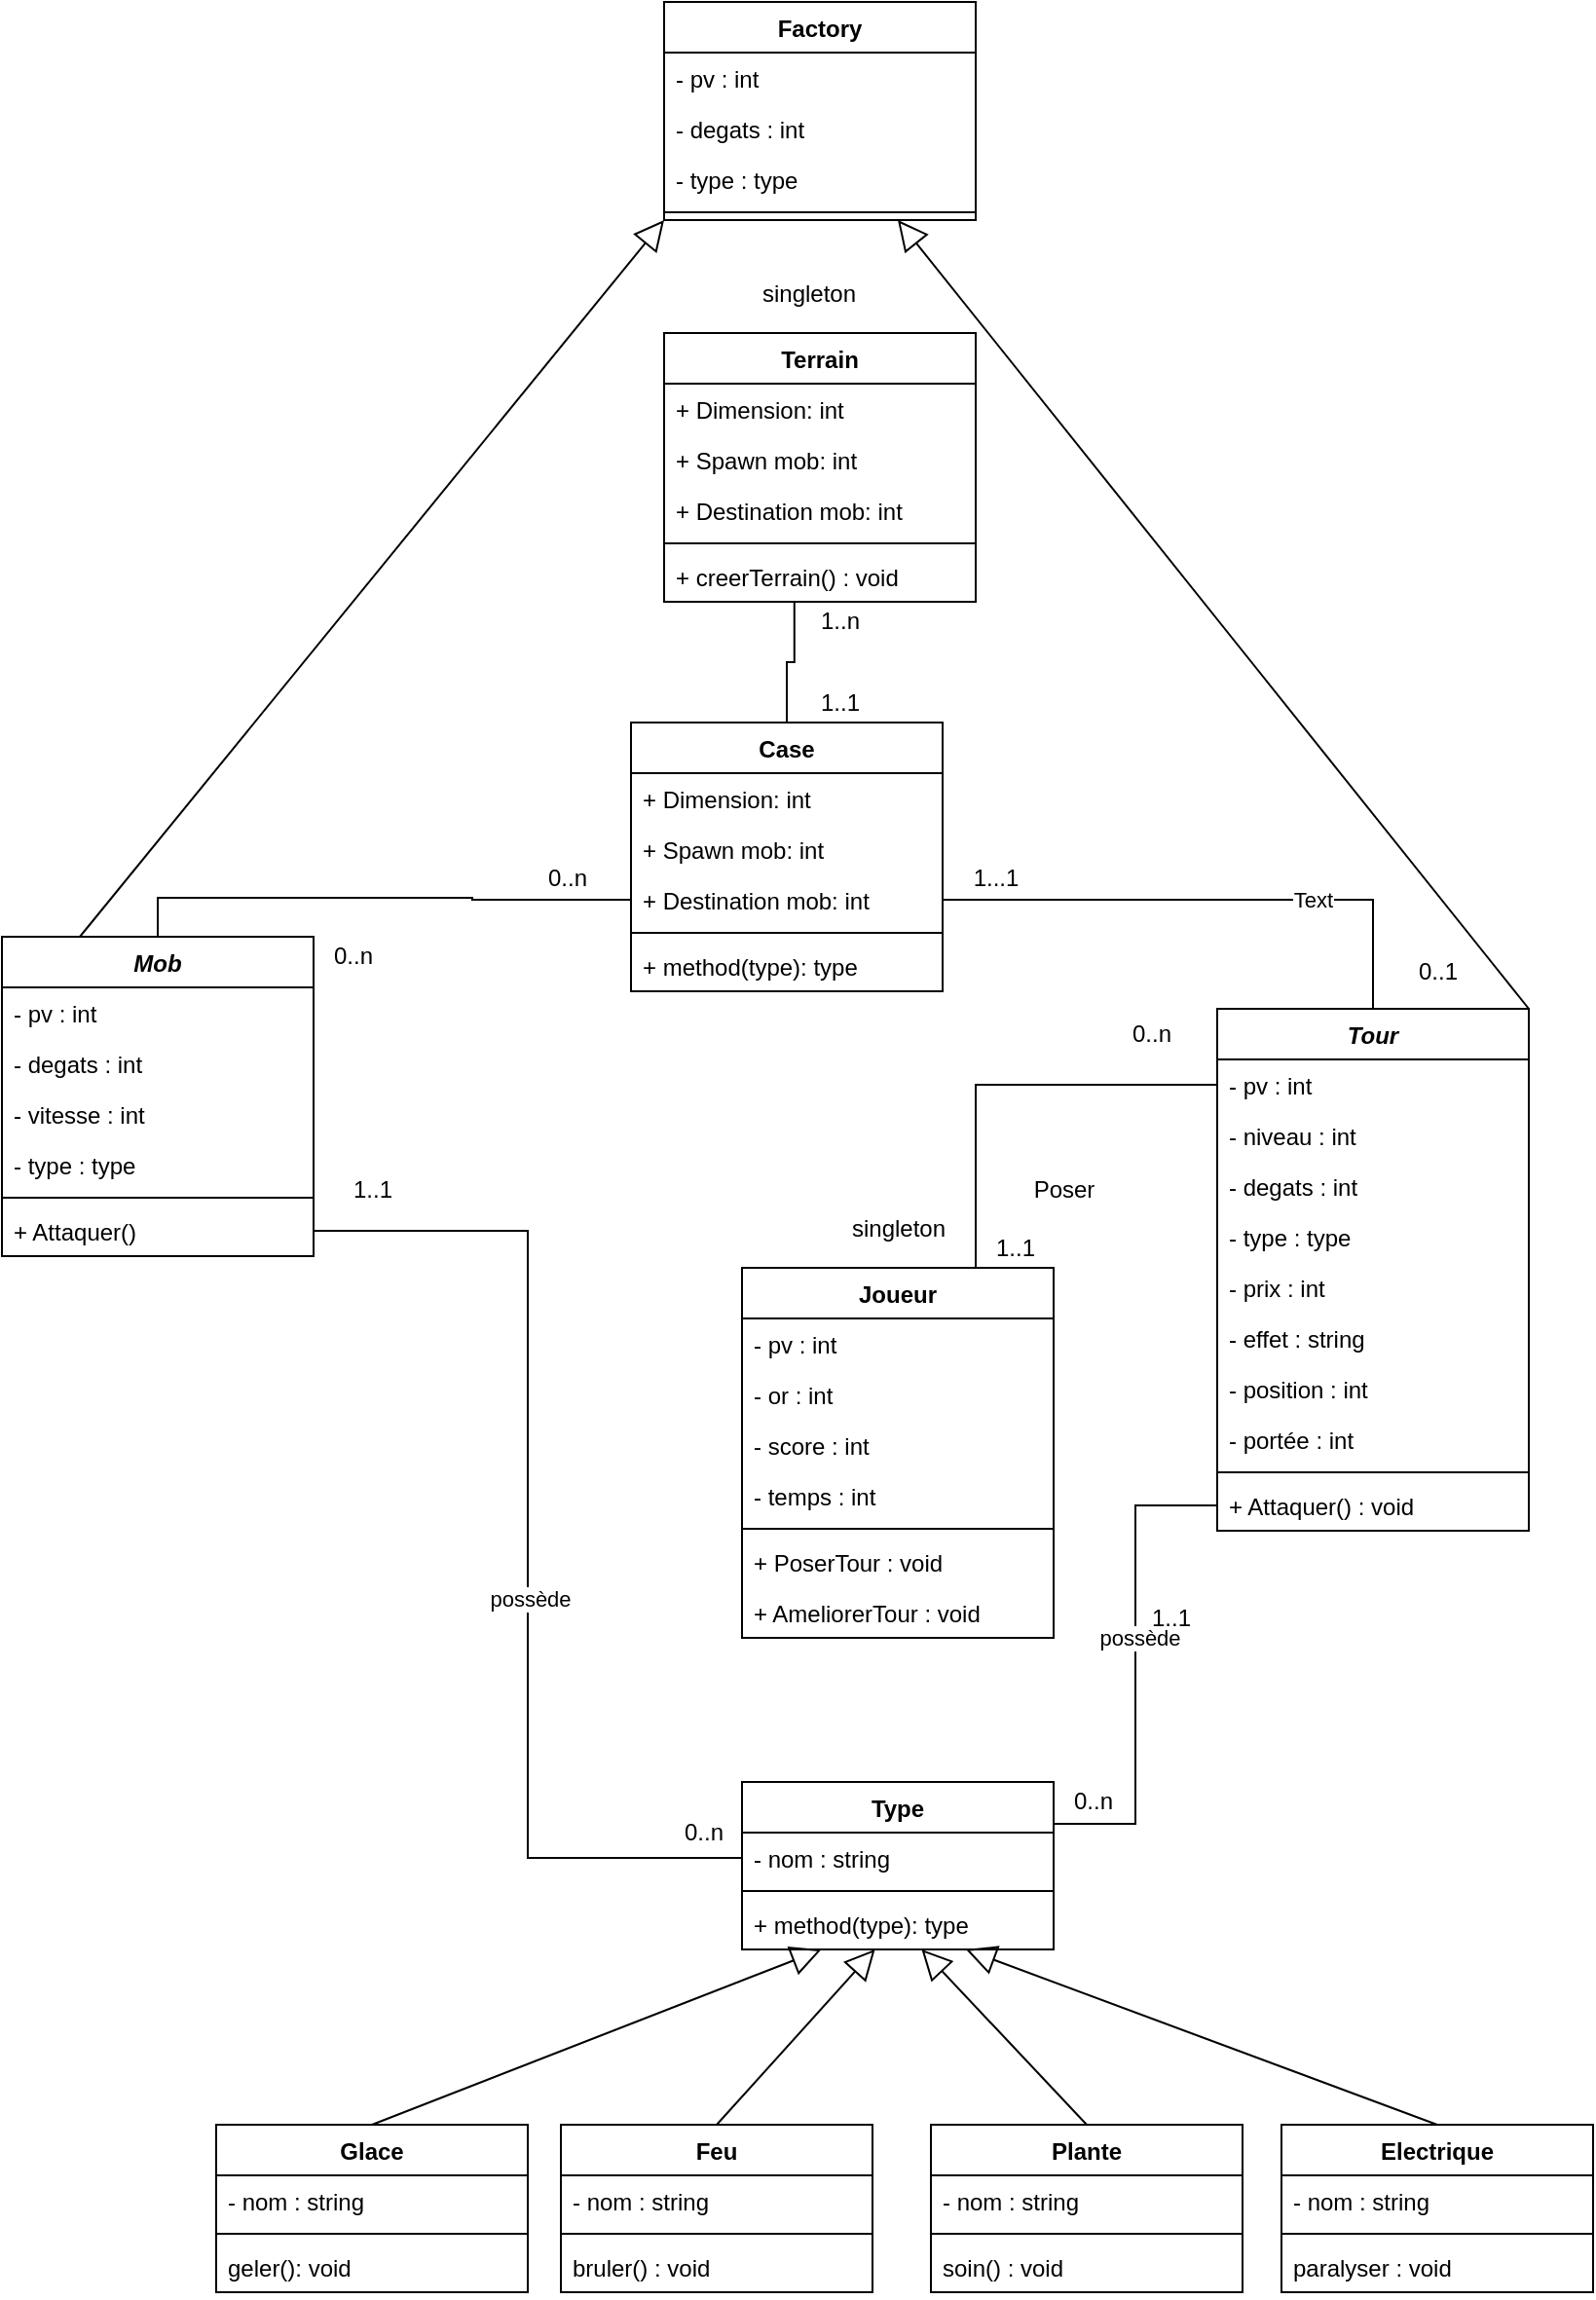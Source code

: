 <mxfile version="15.8.7" type="device" pages="2"><diagram id="EmBpW3RDlVg6B6B1GJY_" name="diagramme de classe"><mxGraphModel dx="1955" dy="2497" grid="1" gridSize="10" guides="1" tooltips="1" connect="1" arrows="1" fold="1" page="1" pageScale="1" pageWidth="827" pageHeight="1169" background="#ffffff" math="0" shadow="0"><root><mxCell id="0"/><mxCell id="1" parent="0"/><mxCell id="gAG1mMB9Tep4k42APc6P-18" style="edgeStyle=orthogonalEdgeStyle;rounded=0;orthogonalLoop=1;jettySize=auto;html=1;exitX=0.5;exitY=0;exitDx=0;exitDy=0;entryX=1;entryY=0.5;entryDx=0;entryDy=0;endArrow=none;endFill=0;" parent="1" source="VkVKWsxi1xjPGiSWMFMG-6" target="gAG1mMB9Tep4k42APc6P-12" edge="1"><mxGeometry relative="1" as="geometry"/></mxCell><mxCell id="UgbPwAUs_kIXQ5jjIRaA-3" value="Text" style="edgeLabel;html=1;align=center;verticalAlign=middle;resizable=0;points=[];" parent="gAG1mMB9Tep4k42APc6P-18" vertex="1" connectable="0"><mxGeometry x="-0.372" relative="1" as="geometry"><mxPoint as="offset"/></mxGeometry></mxCell><mxCell id="VkVKWsxi1xjPGiSWMFMG-6" value="Tour" style="swimlane;fontStyle=3;align=center;verticalAlign=top;childLayout=stackLayout;horizontal=1;startSize=26;horizontalStack=0;resizeParent=1;resizeParentMax=0;resizeLast=0;collapsible=1;marginBottom=0;" parent="1" vertex="1"><mxGeometry x="634" y="317" width="160" height="268" as="geometry"/></mxCell><mxCell id="VkVKWsxi1xjPGiSWMFMG-7" value="- pv : int" style="text;strokeColor=none;fillColor=none;align=left;verticalAlign=top;spacingLeft=4;spacingRight=4;overflow=hidden;rotatable=0;points=[[0,0.5],[1,0.5]];portConstraint=eastwest;" parent="VkVKWsxi1xjPGiSWMFMG-6" vertex="1"><mxGeometry y="26" width="160" height="26" as="geometry"/></mxCell><mxCell id="4QSFFABen2oThH4c9vLu-1" value="- niveau : int" style="text;strokeColor=none;fillColor=none;align=left;verticalAlign=top;spacingLeft=4;spacingRight=4;overflow=hidden;rotatable=0;points=[[0,0.5],[1,0.5]];portConstraint=eastwest;" parent="VkVKWsxi1xjPGiSWMFMG-6" vertex="1"><mxGeometry y="52" width="160" height="26" as="geometry"/></mxCell><mxCell id="4QSFFABen2oThH4c9vLu-2" value="- degats : int" style="text;strokeColor=none;fillColor=none;align=left;verticalAlign=top;spacingLeft=4;spacingRight=4;overflow=hidden;rotatable=0;points=[[0,0.5],[1,0.5]];portConstraint=eastwest;" parent="VkVKWsxi1xjPGiSWMFMG-6" vertex="1"><mxGeometry y="78" width="160" height="26" as="geometry"/></mxCell><mxCell id="J_K-uW6RaDed9-RHgJJG-1" value="- type : type" style="text;strokeColor=none;fillColor=none;align=left;verticalAlign=top;spacingLeft=4;spacingRight=4;overflow=hidden;rotatable=0;points=[[0,0.5],[1,0.5]];portConstraint=eastwest;" parent="VkVKWsxi1xjPGiSWMFMG-6" vertex="1"><mxGeometry y="104" width="160" height="26" as="geometry"/></mxCell><mxCell id="2eD3uiwwN01aJKnx6eJo-1" value="- prix : int" style="text;strokeColor=none;fillColor=none;align=left;verticalAlign=top;spacingLeft=4;spacingRight=4;overflow=hidden;rotatable=0;points=[[0,0.5],[1,0.5]];portConstraint=eastwest;" parent="VkVKWsxi1xjPGiSWMFMG-6" vertex="1"><mxGeometry y="130" width="160" height="26" as="geometry"/></mxCell><mxCell id="2eD3uiwwN01aJKnx6eJo-2" value="- effet : string" style="text;strokeColor=none;fillColor=none;align=left;verticalAlign=top;spacingLeft=4;spacingRight=4;overflow=hidden;rotatable=0;points=[[0,0.5],[1,0.5]];portConstraint=eastwest;" parent="VkVKWsxi1xjPGiSWMFMG-6" vertex="1"><mxGeometry y="156" width="160" height="26" as="geometry"/></mxCell><mxCell id="gAG1mMB9Tep4k42APc6P-5" value="- position : int" style="text;strokeColor=none;fillColor=none;align=left;verticalAlign=top;spacingLeft=4;spacingRight=4;overflow=hidden;rotatable=0;points=[[0,0.5],[1,0.5]];portConstraint=eastwest;" parent="VkVKWsxi1xjPGiSWMFMG-6" vertex="1"><mxGeometry y="182" width="160" height="26" as="geometry"/></mxCell><mxCell id="gAG1mMB9Tep4k42APc6P-8" value="- portée : int" style="text;strokeColor=none;fillColor=none;align=left;verticalAlign=top;spacingLeft=4;spacingRight=4;overflow=hidden;rotatable=0;points=[[0,0.5],[1,0.5]];portConstraint=eastwest;" parent="VkVKWsxi1xjPGiSWMFMG-6" vertex="1"><mxGeometry y="208" width="160" height="26" as="geometry"/></mxCell><mxCell id="VkVKWsxi1xjPGiSWMFMG-8" value="" style="line;strokeWidth=1;fillColor=none;align=left;verticalAlign=middle;spacingTop=-1;spacingLeft=3;spacingRight=3;rotatable=0;labelPosition=right;points=[];portConstraint=eastwest;" parent="VkVKWsxi1xjPGiSWMFMG-6" vertex="1"><mxGeometry y="234" width="160" height="8" as="geometry"/></mxCell><mxCell id="VkVKWsxi1xjPGiSWMFMG-9" value="+ Attaquer() : void" style="text;strokeColor=none;fillColor=none;align=left;verticalAlign=top;spacingLeft=4;spacingRight=4;overflow=hidden;rotatable=0;points=[[0,0.5],[1,0.5]];portConstraint=eastwest;" parent="VkVKWsxi1xjPGiSWMFMG-6" vertex="1"><mxGeometry y="242" width="160" height="26" as="geometry"/></mxCell><mxCell id="gAG1mMB9Tep4k42APc6P-17" style="edgeStyle=orthogonalEdgeStyle;rounded=0;orthogonalLoop=1;jettySize=auto;html=1;exitX=0.5;exitY=0;exitDx=0;exitDy=0;endArrow=none;endFill=0;" parent="1" source="VkVKWsxi1xjPGiSWMFMG-66" target="gAG1mMB9Tep4k42APc6P-12" edge="1"><mxGeometry relative="1" as="geometry"/></mxCell><mxCell id="VkVKWsxi1xjPGiSWMFMG-66" value="Mob" style="swimlane;fontStyle=3;align=center;verticalAlign=top;childLayout=stackLayout;horizontal=1;startSize=26;horizontalStack=0;resizeParent=1;resizeParentMax=0;resizeLast=0;collapsible=1;marginBottom=0;" parent="1" vertex="1"><mxGeometry x="10" y="280" width="160" height="164" as="geometry"/></mxCell><mxCell id="VkVKWsxi1xjPGiSWMFMG-67" value="- pv : int" style="text;strokeColor=none;fillColor=none;align=left;verticalAlign=top;spacingLeft=4;spacingRight=4;overflow=hidden;rotatable=0;points=[[0,0.5],[1,0.5]];portConstraint=eastwest;" parent="VkVKWsxi1xjPGiSWMFMG-66" vertex="1"><mxGeometry y="26" width="160" height="26" as="geometry"/></mxCell><mxCell id="4QSFFABen2oThH4c9vLu-5" value="- degats : int&#10;" style="text;strokeColor=none;fillColor=none;align=left;verticalAlign=top;spacingLeft=4;spacingRight=4;overflow=hidden;rotatable=0;points=[[0,0.5],[1,0.5]];portConstraint=eastwest;" parent="VkVKWsxi1xjPGiSWMFMG-66" vertex="1"><mxGeometry y="52" width="160" height="26" as="geometry"/></mxCell><mxCell id="4QSFFABen2oThH4c9vLu-6" value="- vitesse : int&#10;" style="text;strokeColor=none;fillColor=none;align=left;verticalAlign=top;spacingLeft=4;spacingRight=4;overflow=hidden;rotatable=0;points=[[0,0.5],[1,0.5]];portConstraint=eastwest;" parent="VkVKWsxi1xjPGiSWMFMG-66" vertex="1"><mxGeometry y="78" width="160" height="26" as="geometry"/></mxCell><mxCell id="J_K-uW6RaDed9-RHgJJG-3" value="- type : type" style="text;strokeColor=none;fillColor=none;align=left;verticalAlign=top;spacingLeft=4;spacingRight=4;overflow=hidden;rotatable=0;points=[[0,0.5],[1,0.5]];portConstraint=eastwest;" parent="VkVKWsxi1xjPGiSWMFMG-66" vertex="1"><mxGeometry y="104" width="160" height="26" as="geometry"/></mxCell><mxCell id="VkVKWsxi1xjPGiSWMFMG-68" value="" style="line;strokeWidth=1;fillColor=none;align=left;verticalAlign=middle;spacingTop=-1;spacingLeft=3;spacingRight=3;rotatable=0;labelPosition=right;points=[];portConstraint=eastwest;" parent="VkVKWsxi1xjPGiSWMFMG-66" vertex="1"><mxGeometry y="130" width="160" height="8" as="geometry"/></mxCell><mxCell id="VkVKWsxi1xjPGiSWMFMG-69" value="+ Attaquer()" style="text;strokeColor=none;fillColor=none;align=left;verticalAlign=top;spacingLeft=4;spacingRight=4;overflow=hidden;rotatable=0;points=[[0,0.5],[1,0.5]];portConstraint=eastwest;" parent="VkVKWsxi1xjPGiSWMFMG-66" vertex="1"><mxGeometry y="138" width="160" height="26" as="geometry"/></mxCell><mxCell id="VkVKWsxi1xjPGiSWMFMG-78" value="Terrain" style="swimlane;fontStyle=1;align=center;verticalAlign=top;childLayout=stackLayout;horizontal=1;startSize=26;horizontalStack=0;resizeParent=1;resizeParentMax=0;resizeLast=0;collapsible=1;marginBottom=0;" parent="1" vertex="1"><mxGeometry x="350" y="-30" width="160" height="138" as="geometry"/></mxCell><mxCell id="VkVKWsxi1xjPGiSWMFMG-79" value="+ Dimension: int" style="text;strokeColor=none;fillColor=none;align=left;verticalAlign=top;spacingLeft=4;spacingRight=4;overflow=hidden;rotatable=0;points=[[0,0.5],[1,0.5]];portConstraint=eastwest;" parent="VkVKWsxi1xjPGiSWMFMG-78" vertex="1"><mxGeometry y="26" width="160" height="26" as="geometry"/></mxCell><mxCell id="4QSFFABen2oThH4c9vLu-8" value="+ Spawn mob: int" style="text;strokeColor=none;fillColor=none;align=left;verticalAlign=top;spacingLeft=4;spacingRight=4;overflow=hidden;rotatable=0;points=[[0,0.5],[1,0.5]];portConstraint=eastwest;" parent="VkVKWsxi1xjPGiSWMFMG-78" vertex="1"><mxGeometry y="52" width="160" height="26" as="geometry"/></mxCell><mxCell id="4QSFFABen2oThH4c9vLu-9" value="+ Destination mob: int" style="text;strokeColor=none;fillColor=none;align=left;verticalAlign=top;spacingLeft=4;spacingRight=4;overflow=hidden;rotatable=0;points=[[0,0.5],[1,0.5]];portConstraint=eastwest;" parent="VkVKWsxi1xjPGiSWMFMG-78" vertex="1"><mxGeometry y="78" width="160" height="26" as="geometry"/></mxCell><mxCell id="VkVKWsxi1xjPGiSWMFMG-80" value="" style="line;strokeWidth=1;fillColor=none;align=left;verticalAlign=middle;spacingTop=-1;spacingLeft=3;spacingRight=3;rotatable=0;labelPosition=right;points=[];portConstraint=eastwest;" parent="VkVKWsxi1xjPGiSWMFMG-78" vertex="1"><mxGeometry y="104" width="160" height="8" as="geometry"/></mxCell><mxCell id="VkVKWsxi1xjPGiSWMFMG-81" value="+ creerTerrain() : void" style="text;strokeColor=none;fillColor=none;align=left;verticalAlign=top;spacingLeft=4;spacingRight=4;overflow=hidden;rotatable=0;points=[[0,0.5],[1,0.5]];portConstraint=eastwest;" parent="VkVKWsxi1xjPGiSWMFMG-78" vertex="1"><mxGeometry y="112" width="160" height="26" as="geometry"/></mxCell><mxCell id="VkVKWsxi1xjPGiSWMFMG-509" value="Joueur" style="swimlane;fontStyle=1;align=center;verticalAlign=top;childLayout=stackLayout;horizontal=1;startSize=26;horizontalStack=0;resizeParent=1;resizeParentMax=0;resizeLast=0;collapsible=1;marginBottom=0;" parent="1" vertex="1"><mxGeometry x="390" y="450" width="160" height="190" as="geometry"/></mxCell><mxCell id="VkVKWsxi1xjPGiSWMFMG-510" value="- pv : int" style="text;strokeColor=none;fillColor=none;align=left;verticalAlign=top;spacingLeft=4;spacingRight=4;overflow=hidden;rotatable=0;points=[[0,0.5],[1,0.5]];portConstraint=eastwest;" parent="VkVKWsxi1xjPGiSWMFMG-509" vertex="1"><mxGeometry y="26" width="160" height="26" as="geometry"/></mxCell><mxCell id="VkVKWsxi1xjPGiSWMFMG-513" value="- or : int" style="text;strokeColor=none;fillColor=none;align=left;verticalAlign=top;spacingLeft=4;spacingRight=4;overflow=hidden;rotatable=0;points=[[0,0.5],[1,0.5]];portConstraint=eastwest;" parent="VkVKWsxi1xjPGiSWMFMG-509" vertex="1"><mxGeometry y="52" width="160" height="26" as="geometry"/></mxCell><mxCell id="4QSFFABen2oThH4c9vLu-7" value="- score : int" style="text;strokeColor=none;fillColor=none;align=left;verticalAlign=top;spacingLeft=4;spacingRight=4;overflow=hidden;rotatable=0;points=[[0,0.5],[1,0.5]];portConstraint=eastwest;" parent="VkVKWsxi1xjPGiSWMFMG-509" vertex="1"><mxGeometry y="78" width="160" height="26" as="geometry"/></mxCell><mxCell id="Y_7Co-z8V8lzNcfiT8c5-1" value="- temps : int" style="text;strokeColor=none;fillColor=none;align=left;verticalAlign=top;spacingLeft=4;spacingRight=4;overflow=hidden;rotatable=0;points=[[0,0.5],[1,0.5]];portConstraint=eastwest;" parent="VkVKWsxi1xjPGiSWMFMG-509" vertex="1"><mxGeometry y="104" width="160" height="26" as="geometry"/></mxCell><mxCell id="VkVKWsxi1xjPGiSWMFMG-511" value="" style="line;strokeWidth=1;fillColor=none;align=left;verticalAlign=middle;spacingTop=-1;spacingLeft=3;spacingRight=3;rotatable=0;labelPosition=right;points=[];portConstraint=eastwest;" parent="VkVKWsxi1xjPGiSWMFMG-509" vertex="1"><mxGeometry y="130" width="160" height="8" as="geometry"/></mxCell><mxCell id="VkVKWsxi1xjPGiSWMFMG-512" value="+ PoserTour : void" style="text;strokeColor=none;fillColor=none;align=left;verticalAlign=top;spacingLeft=4;spacingRight=4;overflow=hidden;rotatable=0;points=[[0,0.5],[1,0.5]];portConstraint=eastwest;" parent="VkVKWsxi1xjPGiSWMFMG-509" vertex="1"><mxGeometry y="138" width="160" height="26" as="geometry"/></mxCell><mxCell id="vvhyun2tBKtO1V4ecZJ4-2" value="+ AmeliorerTour : void" style="text;strokeColor=none;fillColor=none;align=left;verticalAlign=top;spacingLeft=4;spacingRight=4;overflow=hidden;rotatable=0;points=[[0,0.5],[1,0.5]];portConstraint=eastwest;" parent="VkVKWsxi1xjPGiSWMFMG-509" vertex="1"><mxGeometry y="164" width="160" height="26" as="geometry"/></mxCell><mxCell id="VkVKWsxi1xjPGiSWMFMG-514" value="singleton" style="text;html=1;align=center;verticalAlign=middle;resizable=0;points=[];autosize=1;strokeColor=none;fillColor=none;" parent="1" vertex="1"><mxGeometry x="440" y="420" width="60" height="20" as="geometry"/></mxCell><mxCell id="VkVKWsxi1xjPGiSWMFMG-515" value="singleton" style="text;html=1;align=center;verticalAlign=middle;resizable=0;points=[];autosize=1;strokeColor=none;fillColor=none;" parent="1" vertex="1"><mxGeometry x="394" y="-60" width="60" height="20" as="geometry"/></mxCell><mxCell id="4QSFFABen2oThH4c9vLu-11" style="edgeStyle=orthogonalEdgeStyle;rounded=0;orthogonalLoop=1;jettySize=auto;html=1;exitX=0;exitY=0.5;exitDx=0;exitDy=0;entryX=0.75;entryY=0;entryDx=0;entryDy=0;endArrow=none;endFill=0;endSize=11;" parent="1" source="VkVKWsxi1xjPGiSWMFMG-7" target="VkVKWsxi1xjPGiSWMFMG-509" edge="1"><mxGeometry relative="1" as="geometry"/></mxCell><mxCell id="4QSFFABen2oThH4c9vLu-12" value="Poser" style="text;html=1;align=center;verticalAlign=middle;resizable=0;points=[];autosize=1;strokeColor=none;fillColor=none;" parent="1" vertex="1"><mxGeometry x="530" y="400" width="50" height="20" as="geometry"/></mxCell><mxCell id="4QSFFABen2oThH4c9vLu-13" value="0..n" style="text;html=1;align=center;verticalAlign=middle;resizable=0;points=[];autosize=1;strokeColor=none;fillColor=none;" parent="1" vertex="1"><mxGeometry x="580" y="320" width="40" height="20" as="geometry"/></mxCell><mxCell id="4QSFFABen2oThH4c9vLu-14" value="1..1" style="text;html=1;align=center;verticalAlign=middle;resizable=0;points=[];autosize=1;strokeColor=none;fillColor=none;" parent="1" vertex="1"><mxGeometry x="510" y="430" width="40" height="20" as="geometry"/></mxCell><mxCell id="4QSFFABen2oThH4c9vLu-18" value="0..n" style="text;html=1;align=center;verticalAlign=middle;resizable=0;points=[];autosize=1;strokeColor=none;fillColor=none;" parent="1" vertex="1"><mxGeometry x="170" y="280" width="40" height="20" as="geometry"/></mxCell><mxCell id="4QSFFABen2oThH4c9vLu-23" value="0..1" style="text;html=1;align=center;verticalAlign=middle;resizable=0;points=[];autosize=1;strokeColor=none;fillColor=none;" parent="1" vertex="1"><mxGeometry x="727" y="288" width="40" height="20" as="geometry"/></mxCell><mxCell id="gAG1mMB9Tep4k42APc6P-1" value="Type" style="swimlane;fontStyle=1;align=center;verticalAlign=top;childLayout=stackLayout;horizontal=1;startSize=26;horizontalStack=0;resizeParent=1;resizeParentMax=0;resizeLast=0;collapsible=1;marginBottom=0;" parent="1" vertex="1"><mxGeometry x="390" y="714" width="160" height="86" as="geometry"/></mxCell><mxCell id="gAG1mMB9Tep4k42APc6P-2" value="- nom : string&#10;" style="text;strokeColor=none;fillColor=none;align=left;verticalAlign=top;spacingLeft=4;spacingRight=4;overflow=hidden;rotatable=0;points=[[0,0.5],[1,0.5]];portConstraint=eastwest;" parent="gAG1mMB9Tep4k42APc6P-1" vertex="1"><mxGeometry y="26" width="160" height="26" as="geometry"/></mxCell><mxCell id="gAG1mMB9Tep4k42APc6P-3" value="" style="line;strokeWidth=1;fillColor=none;align=left;verticalAlign=middle;spacingTop=-1;spacingLeft=3;spacingRight=3;rotatable=0;labelPosition=right;points=[];portConstraint=eastwest;" parent="gAG1mMB9Tep4k42APc6P-1" vertex="1"><mxGeometry y="52" width="160" height="8" as="geometry"/></mxCell><mxCell id="gAG1mMB9Tep4k42APc6P-4" value="+ method(type): type" style="text;strokeColor=none;fillColor=none;align=left;verticalAlign=top;spacingLeft=4;spacingRight=4;overflow=hidden;rotatable=0;points=[[0,0.5],[1,0.5]];portConstraint=eastwest;" parent="gAG1mMB9Tep4k42APc6P-1" vertex="1"><mxGeometry y="60" width="160" height="26" as="geometry"/></mxCell><mxCell id="gAG1mMB9Tep4k42APc6P-6" style="edgeStyle=orthogonalEdgeStyle;rounded=0;orthogonalLoop=1;jettySize=auto;html=1;exitX=0;exitY=0.5;exitDx=0;exitDy=0;entryX=1;entryY=0.25;entryDx=0;entryDy=0;endArrow=none;endFill=0;" parent="1" source="VkVKWsxi1xjPGiSWMFMG-9" target="gAG1mMB9Tep4k42APc6P-1" edge="1"><mxGeometry relative="1" as="geometry"/></mxCell><mxCell id="UgbPwAUs_kIXQ5jjIRaA-2" value="possède" style="edgeLabel;html=1;align=center;verticalAlign=middle;resizable=0;points=[];" parent="gAG1mMB9Tep4k42APc6P-6" vertex="1" connectable="0"><mxGeometry x="-0.118" y="2" relative="1" as="geometry"><mxPoint y="1" as="offset"/></mxGeometry></mxCell><mxCell id="gAG1mMB9Tep4k42APc6P-7" style="edgeStyle=orthogonalEdgeStyle;rounded=0;orthogonalLoop=1;jettySize=auto;html=1;exitX=1;exitY=0.5;exitDx=0;exitDy=0;entryX=0;entryY=0.5;entryDx=0;entryDy=0;endArrow=none;endFill=0;" parent="1" source="VkVKWsxi1xjPGiSWMFMG-69" target="gAG1mMB9Tep4k42APc6P-2" edge="1"><mxGeometry relative="1" as="geometry"><mxPoint x="330.0" y="640" as="sourcePoint"/><mxPoint x="239" y="882.5" as="targetPoint"/></mxGeometry></mxCell><mxCell id="UgbPwAUs_kIXQ5jjIRaA-1" value="possède" style="edgeLabel;html=1;align=center;verticalAlign=middle;resizable=0;points=[];" parent="gAG1mMB9Tep4k42APc6P-7" vertex="1" connectable="0"><mxGeometry x="0.101" y="1" relative="1" as="geometry"><mxPoint as="offset"/></mxGeometry></mxCell><mxCell id="gAG1mMB9Tep4k42APc6P-9" value="Case" style="swimlane;fontStyle=1;align=center;verticalAlign=top;childLayout=stackLayout;horizontal=1;startSize=26;horizontalStack=0;resizeParent=1;resizeParentMax=0;resizeLast=0;collapsible=1;marginBottom=0;" parent="1" vertex="1"><mxGeometry x="333" y="170" width="160" height="138" as="geometry"/></mxCell><mxCell id="gAG1mMB9Tep4k42APc6P-10" value="+ Dimension: int" style="text;strokeColor=none;fillColor=none;align=left;verticalAlign=top;spacingLeft=4;spacingRight=4;overflow=hidden;rotatable=0;points=[[0,0.5],[1,0.5]];portConstraint=eastwest;" parent="gAG1mMB9Tep4k42APc6P-9" vertex="1"><mxGeometry y="26" width="160" height="26" as="geometry"/></mxCell><mxCell id="gAG1mMB9Tep4k42APc6P-11" value="+ Spawn mob: int" style="text;strokeColor=none;fillColor=none;align=left;verticalAlign=top;spacingLeft=4;spacingRight=4;overflow=hidden;rotatable=0;points=[[0,0.5],[1,0.5]];portConstraint=eastwest;" parent="gAG1mMB9Tep4k42APc6P-9" vertex="1"><mxGeometry y="52" width="160" height="26" as="geometry"/></mxCell><mxCell id="gAG1mMB9Tep4k42APc6P-12" value="+ Destination mob: int" style="text;strokeColor=none;fillColor=none;align=left;verticalAlign=top;spacingLeft=4;spacingRight=4;overflow=hidden;rotatable=0;points=[[0,0.5],[1,0.5]];portConstraint=eastwest;" parent="gAG1mMB9Tep4k42APc6P-9" vertex="1"><mxGeometry y="78" width="160" height="26" as="geometry"/></mxCell><mxCell id="gAG1mMB9Tep4k42APc6P-13" value="" style="line;strokeWidth=1;fillColor=none;align=left;verticalAlign=middle;spacingTop=-1;spacingLeft=3;spacingRight=3;rotatable=0;labelPosition=right;points=[];portConstraint=eastwest;" parent="gAG1mMB9Tep4k42APc6P-9" vertex="1"><mxGeometry y="104" width="160" height="8" as="geometry"/></mxCell><mxCell id="gAG1mMB9Tep4k42APc6P-14" value="+ method(type): type" style="text;strokeColor=none;fillColor=none;align=left;verticalAlign=top;spacingLeft=4;spacingRight=4;overflow=hidden;rotatable=0;points=[[0,0.5],[1,0.5]];portConstraint=eastwest;" parent="gAG1mMB9Tep4k42APc6P-9" vertex="1"><mxGeometry y="112" width="160" height="26" as="geometry"/></mxCell><mxCell id="gAG1mMB9Tep4k42APc6P-16" style="edgeStyle=orthogonalEdgeStyle;rounded=0;orthogonalLoop=1;jettySize=auto;html=1;exitX=0.418;exitY=1.004;exitDx=0;exitDy=0;entryX=0.5;entryY=0;entryDx=0;entryDy=0;endArrow=none;endFill=0;exitPerimeter=0;" parent="1" source="VkVKWsxi1xjPGiSWMFMG-81" target="gAG1mMB9Tep4k42APc6P-9" edge="1"><mxGeometry relative="1" as="geometry"><mxPoint x="537" y="170" as="sourcePoint"/><mxPoint x="630" y="500" as="targetPoint"/></mxGeometry></mxCell><mxCell id="gAG1mMB9Tep4k42APc6P-19" value="0..n" style="text;html=1;align=center;verticalAlign=middle;resizable=0;points=[];autosize=1;strokeColor=none;fillColor=none;" parent="1" vertex="1"><mxGeometry x="280" y="240" width="40" height="20" as="geometry"/></mxCell><mxCell id="gAG1mMB9Tep4k42APc6P-20" value="1...1" style="text;html=1;align=center;verticalAlign=middle;resizable=0;points=[];autosize=1;strokeColor=none;fillColor=none;" parent="1" vertex="1"><mxGeometry x="500" y="240" width="40" height="20" as="geometry"/></mxCell><mxCell id="UgbPwAUs_kIXQ5jjIRaA-5" value="1..1" style="text;html=1;align=center;verticalAlign=middle;resizable=0;points=[];autosize=1;strokeColor=none;fillColor=none;" parent="1" vertex="1"><mxGeometry x="180" y="400" width="40" height="20" as="geometry"/></mxCell><mxCell id="UgbPwAUs_kIXQ5jjIRaA-6" value="0..n" style="text;html=1;align=center;verticalAlign=middle;resizable=0;points=[];autosize=1;strokeColor=none;fillColor=none;" parent="1" vertex="1"><mxGeometry x="350" y="730" width="40" height="20" as="geometry"/></mxCell><mxCell id="UgbPwAUs_kIXQ5jjIRaA-7" value="0..n" style="text;html=1;align=center;verticalAlign=middle;resizable=0;points=[];autosize=1;strokeColor=none;fillColor=none;" parent="1" vertex="1"><mxGeometry x="550" y="714" width="40" height="20" as="geometry"/></mxCell><mxCell id="UgbPwAUs_kIXQ5jjIRaA-8" value="1..1" style="text;html=1;align=center;verticalAlign=middle;resizable=0;points=[];autosize=1;strokeColor=none;fillColor=none;" parent="1" vertex="1"><mxGeometry x="590" y="620" width="40" height="20" as="geometry"/></mxCell><mxCell id="MjWdA5sUgBIFAbq5Z7pq-2" value="Plante" style="swimlane;fontStyle=1;align=center;verticalAlign=top;childLayout=stackLayout;horizontal=1;startSize=26;horizontalStack=0;resizeParent=1;resizeParentMax=0;resizeLast=0;collapsible=1;marginBottom=0;" parent="1" vertex="1"><mxGeometry x="487" y="890" width="160" height="86" as="geometry"/></mxCell><mxCell id="MjWdA5sUgBIFAbq5Z7pq-3" value="- nom : string&#10;" style="text;strokeColor=none;fillColor=none;align=left;verticalAlign=top;spacingLeft=4;spacingRight=4;overflow=hidden;rotatable=0;points=[[0,0.5],[1,0.5]];portConstraint=eastwest;" parent="MjWdA5sUgBIFAbq5Z7pq-2" vertex="1"><mxGeometry y="26" width="160" height="26" as="geometry"/></mxCell><mxCell id="MjWdA5sUgBIFAbq5Z7pq-4" value="" style="line;strokeWidth=1;fillColor=none;align=left;verticalAlign=middle;spacingTop=-1;spacingLeft=3;spacingRight=3;rotatable=0;labelPosition=right;points=[];portConstraint=eastwest;" parent="MjWdA5sUgBIFAbq5Z7pq-2" vertex="1"><mxGeometry y="52" width="160" height="8" as="geometry"/></mxCell><mxCell id="MjWdA5sUgBIFAbq5Z7pq-5" value="soin() : void" style="text;strokeColor=none;fillColor=none;align=left;verticalAlign=top;spacingLeft=4;spacingRight=4;overflow=hidden;rotatable=0;points=[[0,0.5],[1,0.5]];portConstraint=eastwest;" parent="MjWdA5sUgBIFAbq5Z7pq-2" vertex="1"><mxGeometry y="60" width="160" height="26" as="geometry"/></mxCell><mxCell id="MjWdA5sUgBIFAbq5Z7pq-6" value="Glace&#10;" style="swimlane;fontStyle=1;align=center;verticalAlign=top;childLayout=stackLayout;horizontal=1;startSize=26;horizontalStack=0;resizeParent=1;resizeParentMax=0;resizeLast=0;collapsible=1;marginBottom=0;" parent="1" vertex="1"><mxGeometry x="120" y="890" width="160" height="86" as="geometry"/></mxCell><mxCell id="MjWdA5sUgBIFAbq5Z7pq-7" value="- nom : string&#10;" style="text;strokeColor=none;fillColor=none;align=left;verticalAlign=top;spacingLeft=4;spacingRight=4;overflow=hidden;rotatable=0;points=[[0,0.5],[1,0.5]];portConstraint=eastwest;" parent="MjWdA5sUgBIFAbq5Z7pq-6" vertex="1"><mxGeometry y="26" width="160" height="26" as="geometry"/></mxCell><mxCell id="MjWdA5sUgBIFAbq5Z7pq-8" value="" style="line;strokeWidth=1;fillColor=none;align=left;verticalAlign=middle;spacingTop=-1;spacingLeft=3;spacingRight=3;rotatable=0;labelPosition=right;points=[];portConstraint=eastwest;" parent="MjWdA5sUgBIFAbq5Z7pq-6" vertex="1"><mxGeometry y="52" width="160" height="8" as="geometry"/></mxCell><mxCell id="MjWdA5sUgBIFAbq5Z7pq-9" value="geler(): void" style="text;strokeColor=none;fillColor=none;align=left;verticalAlign=top;spacingLeft=4;spacingRight=4;overflow=hidden;rotatable=0;points=[[0,0.5],[1,0.5]];portConstraint=eastwest;" parent="MjWdA5sUgBIFAbq5Z7pq-6" vertex="1"><mxGeometry y="60" width="160" height="26" as="geometry"/></mxCell><mxCell id="MjWdA5sUgBIFAbq5Z7pq-10" value="Feu" style="swimlane;fontStyle=1;align=center;verticalAlign=top;childLayout=stackLayout;horizontal=1;startSize=26;horizontalStack=0;resizeParent=1;resizeParentMax=0;resizeLast=0;collapsible=1;marginBottom=0;" parent="1" vertex="1"><mxGeometry x="297" y="890" width="160" height="86" as="geometry"/></mxCell><mxCell id="MjWdA5sUgBIFAbq5Z7pq-11" value="- nom : string&#10;" style="text;strokeColor=none;fillColor=none;align=left;verticalAlign=top;spacingLeft=4;spacingRight=4;overflow=hidden;rotatable=0;points=[[0,0.5],[1,0.5]];portConstraint=eastwest;" parent="MjWdA5sUgBIFAbq5Z7pq-10" vertex="1"><mxGeometry y="26" width="160" height="26" as="geometry"/></mxCell><mxCell id="MjWdA5sUgBIFAbq5Z7pq-12" value="" style="line;strokeWidth=1;fillColor=none;align=left;verticalAlign=middle;spacingTop=-1;spacingLeft=3;spacingRight=3;rotatable=0;labelPosition=right;points=[];portConstraint=eastwest;" parent="MjWdA5sUgBIFAbq5Z7pq-10" vertex="1"><mxGeometry y="52" width="160" height="8" as="geometry"/></mxCell><mxCell id="MjWdA5sUgBIFAbq5Z7pq-13" value="bruler() : void" style="text;strokeColor=none;fillColor=none;align=left;verticalAlign=top;spacingLeft=4;spacingRight=4;overflow=hidden;rotatable=0;points=[[0,0.5],[1,0.5]];portConstraint=eastwest;" parent="MjWdA5sUgBIFAbq5Z7pq-10" vertex="1"><mxGeometry y="60" width="160" height="26" as="geometry"/></mxCell><mxCell id="bQzPMSjvcU97yzGUlyQN-1" value="1..1" style="text;html=1;align=center;verticalAlign=middle;resizable=0;points=[];autosize=1;strokeColor=none;fillColor=none;" parent="1" vertex="1"><mxGeometry x="420" y="150" width="40" height="20" as="geometry"/></mxCell><mxCell id="bQzPMSjvcU97yzGUlyQN-2" value="1..n" style="text;html=1;align=center;verticalAlign=middle;resizable=0;points=[];autosize=1;strokeColor=none;fillColor=none;" parent="1" vertex="1"><mxGeometry x="420" y="108" width="40" height="20" as="geometry"/></mxCell><mxCell id="bQzPMSjvcU97yzGUlyQN-4" value="" style="endArrow=block;html=1;rounded=0;exitX=0.5;exitY=0;exitDx=0;exitDy=0;entryX=0.254;entryY=1.005;entryDx=0;entryDy=0;entryPerimeter=0;endFill=0;endSize=13;" parent="1" source="MjWdA5sUgBIFAbq5Z7pq-6" target="gAG1mMB9Tep4k42APc6P-4" edge="1"><mxGeometry width="50" height="50" relative="1" as="geometry"><mxPoint x="380" y="980" as="sourcePoint"/><mxPoint x="430" y="930" as="targetPoint"/></mxGeometry></mxCell><mxCell id="bQzPMSjvcU97yzGUlyQN-5" value="" style="endArrow=block;html=1;rounded=0;exitX=0.5;exitY=0;exitDx=0;exitDy=0;endFill=0;endSize=13;" parent="1" source="MjWdA5sUgBIFAbq5Z7pq-2" target="gAG1mMB9Tep4k42APc6P-4" edge="1"><mxGeometry width="50" height="50" relative="1" as="geometry"><mxPoint x="280" y="900" as="sourcePoint"/><mxPoint x="440.64" y="810.13" as="targetPoint"/></mxGeometry></mxCell><mxCell id="bQzPMSjvcU97yzGUlyQN-6" value="" style="endArrow=block;html=1;rounded=0;exitX=0.5;exitY=0;exitDx=0;exitDy=0;endFill=0;endSize=13;" parent="1" source="MjWdA5sUgBIFAbq5Z7pq-10" target="gAG1mMB9Tep4k42APc6P-4" edge="1"><mxGeometry width="50" height="50" relative="1" as="geometry"><mxPoint x="290" y="910" as="sourcePoint"/><mxPoint x="450.64" y="820.13" as="targetPoint"/></mxGeometry></mxCell><mxCell id="bQzPMSjvcU97yzGUlyQN-7" value="Electrique" style="swimlane;fontStyle=1;align=center;verticalAlign=top;childLayout=stackLayout;horizontal=1;startSize=26;horizontalStack=0;resizeParent=1;resizeParentMax=0;resizeLast=0;collapsible=1;marginBottom=0;" parent="1" vertex="1"><mxGeometry x="667" y="890" width="160" height="86" as="geometry"/></mxCell><mxCell id="bQzPMSjvcU97yzGUlyQN-8" value="- nom : string&#10;" style="text;strokeColor=none;fillColor=none;align=left;verticalAlign=top;spacingLeft=4;spacingRight=4;overflow=hidden;rotatable=0;points=[[0,0.5],[1,0.5]];portConstraint=eastwest;" parent="bQzPMSjvcU97yzGUlyQN-7" vertex="1"><mxGeometry y="26" width="160" height="26" as="geometry"/></mxCell><mxCell id="bQzPMSjvcU97yzGUlyQN-9" value="" style="line;strokeWidth=1;fillColor=none;align=left;verticalAlign=middle;spacingTop=-1;spacingLeft=3;spacingRight=3;rotatable=0;labelPosition=right;points=[];portConstraint=eastwest;" parent="bQzPMSjvcU97yzGUlyQN-7" vertex="1"><mxGeometry y="52" width="160" height="8" as="geometry"/></mxCell><mxCell id="bQzPMSjvcU97yzGUlyQN-10" value="paralyser : void" style="text;strokeColor=none;fillColor=none;align=left;verticalAlign=top;spacingLeft=4;spacingRight=4;overflow=hidden;rotatable=0;points=[[0,0.5],[1,0.5]];portConstraint=eastwest;" parent="bQzPMSjvcU97yzGUlyQN-7" vertex="1"><mxGeometry y="60" width="160" height="26" as="geometry"/></mxCell><mxCell id="bQzPMSjvcU97yzGUlyQN-11" value="" style="endArrow=block;html=1;rounded=0;exitX=0.5;exitY=0;exitDx=0;exitDy=0;endFill=0;endSize=13;" parent="1" source="bQzPMSjvcU97yzGUlyQN-7" target="gAG1mMB9Tep4k42APc6P-4" edge="1"><mxGeometry width="50" height="50" relative="1" as="geometry"><mxPoint x="539.0" y="900" as="sourcePoint"/><mxPoint x="487.447" y="810.0" as="targetPoint"/></mxGeometry></mxCell><mxCell id="weGr8PfreHSaE7kbS1rh-1" value="Factory&#10;" style="swimlane;fontStyle=1;align=center;verticalAlign=top;childLayout=stackLayout;horizontal=1;startSize=26;horizontalStack=0;resizeParent=1;resizeParentMax=0;resizeLast=0;collapsible=1;marginBottom=0;" vertex="1" parent="1"><mxGeometry x="350" y="-200" width="160" height="112" as="geometry"/></mxCell><mxCell id="weGr8PfreHSaE7kbS1rh-2" value="- pv : int" style="text;strokeColor=none;fillColor=none;align=left;verticalAlign=top;spacingLeft=4;spacingRight=4;overflow=hidden;rotatable=0;points=[[0,0.5],[1,0.5]];portConstraint=eastwest;" vertex="1" parent="weGr8PfreHSaE7kbS1rh-1"><mxGeometry y="26" width="160" height="26" as="geometry"/></mxCell><mxCell id="weGr8PfreHSaE7kbS1rh-5" value="- degats : int" style="text;strokeColor=none;fillColor=none;align=left;verticalAlign=top;spacingLeft=4;spacingRight=4;overflow=hidden;rotatable=0;points=[[0,0.5],[1,0.5]];portConstraint=eastwest;" vertex="1" parent="weGr8PfreHSaE7kbS1rh-1"><mxGeometry y="52" width="160" height="26" as="geometry"/></mxCell><mxCell id="weGr8PfreHSaE7kbS1rh-6" value="- type : type" style="text;strokeColor=none;fillColor=none;align=left;verticalAlign=top;spacingLeft=4;spacingRight=4;overflow=hidden;rotatable=0;points=[[0,0.5],[1,0.5]];portConstraint=eastwest;" vertex="1" parent="weGr8PfreHSaE7kbS1rh-1"><mxGeometry y="78" width="160" height="26" as="geometry"/></mxCell><mxCell id="weGr8PfreHSaE7kbS1rh-3" value="" style="line;strokeWidth=1;fillColor=none;align=left;verticalAlign=middle;spacingTop=-1;spacingLeft=3;spacingRight=3;rotatable=0;labelPosition=right;points=[];portConstraint=eastwest;" vertex="1" parent="weGr8PfreHSaE7kbS1rh-1"><mxGeometry y="104" width="160" height="8" as="geometry"/></mxCell><mxCell id="weGr8PfreHSaE7kbS1rh-7" value="" style="endArrow=block;html=1;rounded=0;exitX=0.25;exitY=0;exitDx=0;exitDy=0;endFill=0;endSize=13;entryX=0;entryY=1;entryDx=0;entryDy=0;" edge="1" parent="1" source="VkVKWsxi1xjPGiSWMFMG-66" target="weGr8PfreHSaE7kbS1rh-1"><mxGeometry width="50" height="50" relative="1" as="geometry"><mxPoint x="210" y="900" as="sourcePoint"/><mxPoint x="170" y="-234.444" as="targetPoint"/></mxGeometry></mxCell><mxCell id="weGr8PfreHSaE7kbS1rh-11" value="" style="endArrow=block;html=1;rounded=0;exitX=1;exitY=0;exitDx=0;exitDy=0;endFill=0;endSize=13;entryX=0.75;entryY=1;entryDx=0;entryDy=0;" edge="1" parent="1" source="VkVKWsxi1xjPGiSWMFMG-6" target="weGr8PfreHSaE7kbS1rh-1"><mxGeometry width="50" height="50" relative="1" as="geometry"><mxPoint x="60" y="290" as="sourcePoint"/><mxPoint x="360" y="-78" as="targetPoint"/></mxGeometry></mxCell></root></mxGraphModel></diagram><diagram id="zMu3X5l6wI_c0aKfCz09" name="Use case"><mxGraphModel dx="1117" dy="1928" grid="1" gridSize="10" guides="1" tooltips="1" connect="1" arrows="1" fold="1" page="1" pageScale="1" pageWidth="827" pageHeight="1169" math="0" shadow="0"><root><mxCell id="QUNyJxa9rhVmYqFVd8v7-0"/><mxCell id="QUNyJxa9rhVmYqFVd8v7-1" parent="QUNyJxa9rhVmYqFVd8v7-0"/><mxCell id="Ce47N0rt81TMovhCrM2S-0" value="LE JEU" style="whiteSpace=wrap;html=1;aspect=fixed;verticalAlign=top;align=left;" parent="QUNyJxa9rhVmYqFVd8v7-1" vertex="1"><mxGeometry x="160" y="-70" width="540" height="540" as="geometry"/></mxCell><mxCell id="2YYS8RcqtZFHeL659jfZ-0" value="Joueur" style="shape=umlActor;verticalLabelPosition=bottom;verticalAlign=top;html=1;outlineConnect=0;" parent="QUNyJxa9rhVmYqFVd8v7-1" vertex="1"><mxGeometry x="100" y="140" width="30" height="60" as="geometry"/></mxCell><mxCell id="2YYS8RcqtZFHeL659jfZ-6" value="Poser une tour" style="ellipse;whiteSpace=wrap;html=1;" parent="QUNyJxa9rhVmYqFVd8v7-1" vertex="1"><mxGeometry x="319" y="150" width="190" height="70" as="geometry"/></mxCell><mxCell id="2YYS8RcqtZFHeL659jfZ-7" value="Lancer une partie" style="ellipse;whiteSpace=wrap;html=1;" parent="QUNyJxa9rhVmYqFVd8v7-1" vertex="1"><mxGeometry x="254" y="250" width="160" height="60" as="geometry"/></mxCell><mxCell id="2YYS8RcqtZFHeL659jfZ-8" value="Regarder le tableau des scores" style="ellipse;whiteSpace=wrap;html=1;" parent="QUNyJxa9rhVmYqFVd8v7-1" vertex="1"><mxGeometry x="330" y="340" width="160" height="60" as="geometry"/></mxCell><mxCell id="2YYS8RcqtZFHeL659jfZ-12" value="" style="endArrow=none;dashed=1;html=1;rounded=0;exitX=0.5;exitY=1;exitDx=0;exitDy=0;entryX=0.674;entryY=0.057;entryDx=0;entryDy=0;entryPerimeter=0;" parent="QUNyJxa9rhVmYqFVd8v7-1" source="2YYS8RcqtZFHeL659jfZ-6" target="2YYS8RcqtZFHeL659jfZ-7" edge="1"><mxGeometry width="50" height="50" relative="1" as="geometry"><mxPoint x="489.999" y="229.445" as="sourcePoint"/><mxPoint x="406.159" y="180.002" as="targetPoint"/></mxGeometry></mxCell><mxCell id="2YYS8RcqtZFHeL659jfZ-22" value="&amp;lt;&amp;lt;include&amp;gt;&amp;gt;" style="edgeLabel;html=1;align=center;verticalAlign=middle;resizable=0;points=[];" parent="2YYS8RcqtZFHeL659jfZ-12" vertex="1" connectable="0"><mxGeometry x="0.477" y="-2" relative="1" as="geometry"><mxPoint x="16" as="offset"/></mxGeometry></mxCell><mxCell id="2YYS8RcqtZFHeL659jfZ-19" value="" style="endArrow=classic;html=1;rounded=0;exitX=0.5;exitY=0.5;exitDx=0;exitDy=0;exitPerimeter=0;" parent="QUNyJxa9rhVmYqFVd8v7-1" source="2YYS8RcqtZFHeL659jfZ-0" target="2YYS8RcqtZFHeL659jfZ-7" edge="1"><mxGeometry width="50" height="50" relative="1" as="geometry"><mxPoint x="80" y="254.286" as="sourcePoint"/><mxPoint x="170" y="280" as="targetPoint"/></mxGeometry></mxCell><mxCell id="2YYS8RcqtZFHeL659jfZ-20" value="" style="endArrow=classic;html=1;rounded=0;exitX=0.5;exitY=0.5;exitDx=0;exitDy=0;exitPerimeter=0;" parent="QUNyJxa9rhVmYqFVd8v7-1" source="2YYS8RcqtZFHeL659jfZ-0" target="2YYS8RcqtZFHeL659jfZ-6" edge="1"><mxGeometry width="50" height="50" relative="1" as="geometry"><mxPoint x="90" y="264.286" as="sourcePoint"/><mxPoint x="180" y="290" as="targetPoint"/></mxGeometry></mxCell><mxCell id="2YYS8RcqtZFHeL659jfZ-21" value="" style="endArrow=classic;html=1;rounded=0;entryX=0;entryY=0.5;entryDx=0;entryDy=0;exitX=0.5;exitY=0.5;exitDx=0;exitDy=0;exitPerimeter=0;" parent="QUNyJxa9rhVmYqFVd8v7-1" source="2YYS8RcqtZFHeL659jfZ-0" target="2YYS8RcqtZFHeL659jfZ-8" edge="1"><mxGeometry width="50" height="50" relative="1" as="geometry"><mxPoint x="100" y="274.286" as="sourcePoint"/><mxPoint x="190" y="300" as="targetPoint"/></mxGeometry></mxCell><mxCell id="2YYS8RcqtZFHeL659jfZ-23" value="Améliorer une tour" style="ellipse;whiteSpace=wrap;html=1;" parent="QUNyJxa9rhVmYqFVd8v7-1" vertex="1"><mxGeometry x="500" y="-40" width="190" height="70" as="geometry"/></mxCell><mxCell id="FrctG_qJt-wukF1JMWPQ-0" value="Supprimer une tour" style="ellipse;whiteSpace=wrap;html=1;" parent="QUNyJxa9rhVmYqFVd8v7-1" vertex="1"><mxGeometry x="185" y="-50" width="190" height="70" as="geometry"/></mxCell><mxCell id="0-Z6ZHBJ8DShvPF-XwAU-0" value="Selectionner la tour" style="ellipse;whiteSpace=wrap;html=1;" parent="QUNyJxa9rhVmYqFVd8v7-1" vertex="1"><mxGeometry x="335" y="50" width="190" height="70" as="geometry"/></mxCell><mxCell id="0-Z6ZHBJ8DShvPF-XwAU-1" value="" style="endArrow=none;dashed=1;html=1;rounded=0;exitX=0.5;exitY=1;exitDx=0;exitDy=0;entryX=0.5;entryY=0;entryDx=0;entryDy=0;" parent="QUNyJxa9rhVmYqFVd8v7-1" source="0-Z6ZHBJ8DShvPF-XwAU-0" target="2YYS8RcqtZFHeL659jfZ-6" edge="1"><mxGeometry width="50" height="50" relative="1" as="geometry"><mxPoint x="424" y="230.0" as="sourcePoint"/><mxPoint x="317.84" y="243.42" as="targetPoint"/></mxGeometry></mxCell><mxCell id="0-Z6ZHBJ8DShvPF-XwAU-2" value="&amp;lt;&amp;lt;include&amp;gt;&amp;gt;" style="edgeLabel;html=1;align=center;verticalAlign=middle;resizable=0;points=[];" parent="0-Z6ZHBJ8DShvPF-XwAU-1" vertex="1" connectable="0"><mxGeometry x="0.477" y="-2" relative="1" as="geometry"><mxPoint x="16" as="offset"/></mxGeometry></mxCell><mxCell id="0-Z6ZHBJ8DShvPF-XwAU-3" value="" style="endArrow=none;dashed=1;html=1;rounded=0;exitX=0.5;exitY=0;exitDx=0;exitDy=0;entryX=0.5;entryY=1;entryDx=0;entryDy=0;" parent="QUNyJxa9rhVmYqFVd8v7-1" source="0-Z6ZHBJ8DShvPF-XwAU-0" target="FrctG_qJt-wukF1JMWPQ-0" edge="1"><mxGeometry width="50" height="50" relative="1" as="geometry"><mxPoint x="440" y="130.0" as="sourcePoint"/><mxPoint x="424" y="160.0" as="targetPoint"/></mxGeometry></mxCell><mxCell id="0-Z6ZHBJ8DShvPF-XwAU-4" value="&amp;lt;&amp;lt;include&amp;gt;&amp;gt;" style="edgeLabel;html=1;align=center;verticalAlign=middle;resizable=0;points=[];" parent="0-Z6ZHBJ8DShvPF-XwAU-3" vertex="1" connectable="0"><mxGeometry x="0.477" y="-2" relative="1" as="geometry"><mxPoint x="16" as="offset"/></mxGeometry></mxCell><mxCell id="0-Z6ZHBJ8DShvPF-XwAU-5" value="" style="endArrow=none;dashed=1;html=1;rounded=0;exitX=0.805;exitY=0.11;exitDx=0;exitDy=0;entryX=0.5;entryY=1;entryDx=0;entryDy=0;exitPerimeter=0;" parent="QUNyJxa9rhVmYqFVd8v7-1" source="0-Z6ZHBJ8DShvPF-XwAU-0" target="2YYS8RcqtZFHeL659jfZ-23" edge="1"><mxGeometry width="50" height="50" relative="1" as="geometry"><mxPoint x="440" y="60" as="sourcePoint"/><mxPoint x="290.0" y="30" as="targetPoint"/></mxGeometry></mxCell><mxCell id="0-Z6ZHBJ8DShvPF-XwAU-6" value="&amp;lt;&amp;lt;include&amp;gt;&amp;gt;" style="edgeLabel;html=1;align=center;verticalAlign=middle;resizable=0;points=[];" parent="0-Z6ZHBJ8DShvPF-XwAU-5" vertex="1" connectable="0"><mxGeometry x="0.477" y="-2" relative="1" as="geometry"><mxPoint x="16" as="offset"/></mxGeometry></mxCell><mxCell id="Pv4UQABUE0QMBw1smpPi-0" value="Mettre en pause" style="ellipse;whiteSpace=wrap;html=1;" parent="QUNyJxa9rhVmYqFVd8v7-1" vertex="1"><mxGeometry x="515" y="240" width="160" height="60" as="geometry"/></mxCell><mxCell id="Pv4UQABUE0QMBw1smpPi-1" value="" style="endArrow=none;dashed=1;html=1;rounded=0;exitX=0;exitY=0.5;exitDx=0;exitDy=0;entryX=1;entryY=0.5;entryDx=0;entryDy=0;" parent="QUNyJxa9rhVmYqFVd8v7-1" source="Pv4UQABUE0QMBw1smpPi-0" target="2YYS8RcqtZFHeL659jfZ-7" edge="1"><mxGeometry width="50" height="50" relative="1" as="geometry"><mxPoint x="424.0" y="230" as="sourcePoint"/><mxPoint x="371.84" y="263.42" as="targetPoint"/></mxGeometry></mxCell><mxCell id="Pv4UQABUE0QMBw1smpPi-2" value="&amp;lt;&amp;lt;include&amp;gt;&amp;gt;" style="edgeLabel;html=1;align=center;verticalAlign=middle;resizable=0;points=[];" parent="Pv4UQABUE0QMBw1smpPi-1" vertex="1" connectable="0"><mxGeometry x="0.477" y="-2" relative="1" as="geometry"><mxPoint x="16" as="offset"/></mxGeometry></mxCell></root></mxGraphModel></diagram></mxfile>